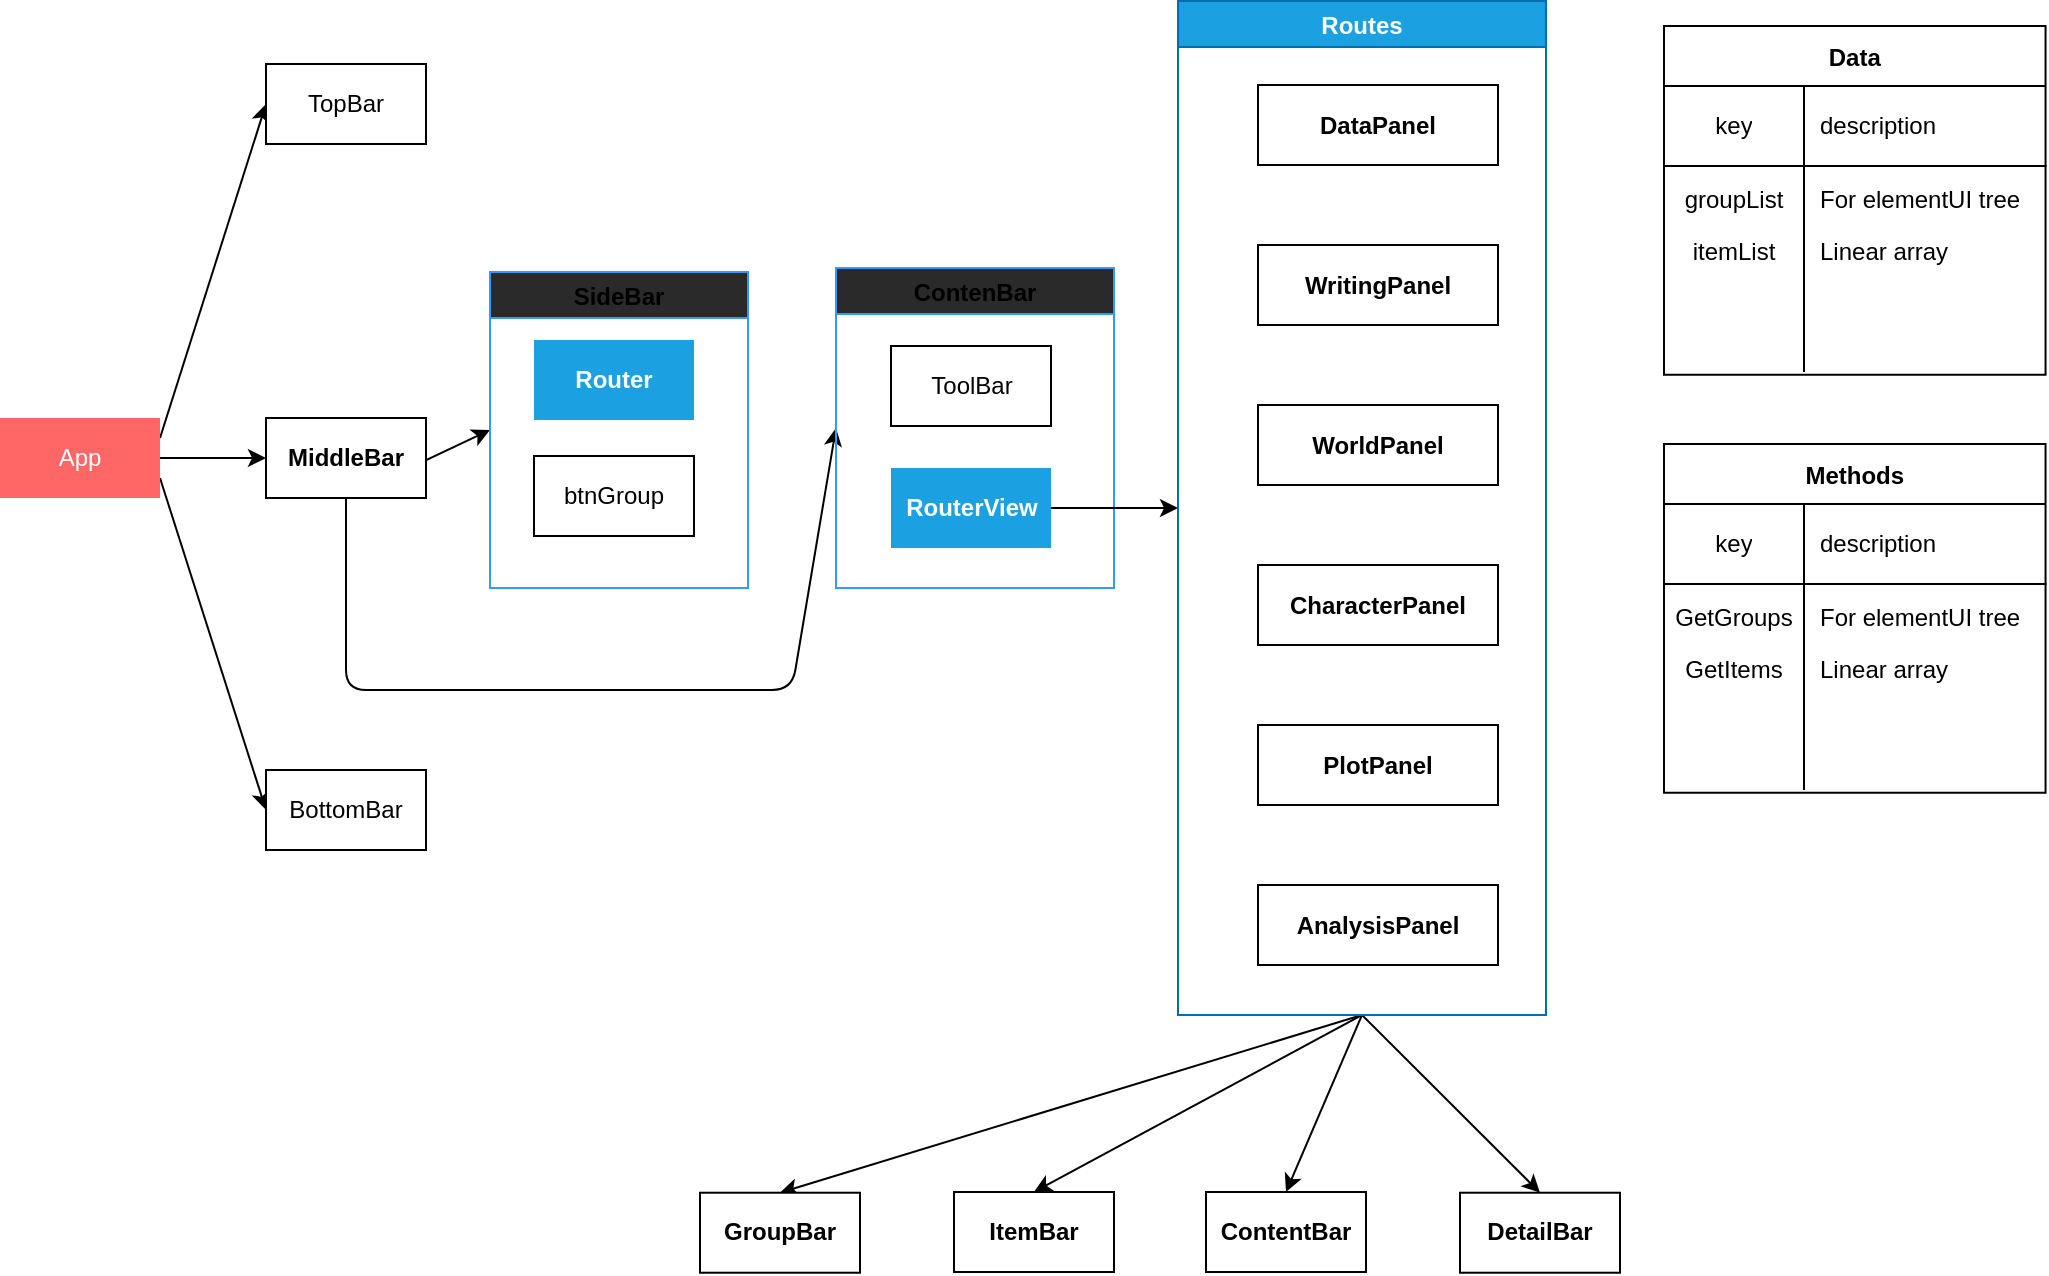 <mxfile>
    <diagram id="DTTXEC2OdMp8jyecfaCf" name="Main">
        <mxGraphModel dx="639" dy="727" grid="0" gridSize="10" guides="1" tooltips="1" connect="1" arrows="1" fold="1" page="1" pageScale="1" pageWidth="827" pageHeight="1169" math="0" shadow="0">
            <root>
                <mxCell id="0"/>
                <mxCell id="1" parent="0"/>
                <mxCell id="10" style="edgeStyle=none;html=1;exitX=1;exitY=0.5;exitDx=0;exitDy=0;" edge="1" parent="1" source="2" target="4">
                    <mxGeometry relative="1" as="geometry"/>
                </mxCell>
                <mxCell id="11" style="edgeStyle=none;html=1;exitX=1;exitY=0.25;exitDx=0;exitDy=0;entryX=0;entryY=0.5;entryDx=0;entryDy=0;" edge="1" parent="1" source="2" target="3">
                    <mxGeometry relative="1" as="geometry"/>
                </mxCell>
                <mxCell id="12" style="edgeStyle=none;html=1;exitX=1;exitY=0.75;exitDx=0;exitDy=0;entryX=0;entryY=0.5;entryDx=0;entryDy=0;" edge="1" parent="1" source="2" target="5">
                    <mxGeometry relative="1" as="geometry"/>
                </mxCell>
                <mxCell id="2" value="App" style="rounded=0;whiteSpace=wrap;html=1;fillColor=#FF6666;strokeColor=none;fontColor=#ffffff;" vertex="1" parent="1">
                    <mxGeometry x="20" y="296" width="80" height="40" as="geometry"/>
                </mxCell>
                <mxCell id="3" value="TopBar" style="rounded=0;whiteSpace=wrap;html=1;" vertex="1" parent="1">
                    <mxGeometry x="153" y="119" width="80" height="40" as="geometry"/>
                </mxCell>
                <mxCell id="13" style="edgeStyle=none;html=1;exitX=0.5;exitY=1;exitDx=0;exitDy=0;entryX=0;entryY=0.5;entryDx=0;entryDy=0;" edge="1" parent="1" source="4" target="83">
                    <mxGeometry relative="1" as="geometry">
                        <mxPoint x="260" y="292" as="targetPoint"/>
                    </mxGeometry>
                </mxCell>
                <mxCell id="14" style="edgeStyle=none;html=1;exitX=0.5;exitY=1;exitDx=0;exitDy=0;entryX=0;entryY=0.5;entryDx=0;entryDy=0;" edge="1" parent="1" source="4" target="82">
                    <mxGeometry relative="1" as="geometry">
                        <mxPoint x="320" y="331" as="targetPoint"/>
                        <Array as="points">
                            <mxPoint x="193" y="432"/>
                            <mxPoint x="416" y="432"/>
                        </Array>
                    </mxGeometry>
                </mxCell>
                <mxCell id="4" value="MiddleBar" style="rounded=0;whiteSpace=wrap;html=1;fontStyle=1" vertex="1" parent="1">
                    <mxGeometry x="153" y="296" width="80" height="40" as="geometry"/>
                </mxCell>
                <mxCell id="5" value="BottomBar" style="rounded=0;whiteSpace=wrap;html=1;" vertex="1" parent="1">
                    <mxGeometry x="153" y="472" width="80" height="40" as="geometry"/>
                </mxCell>
                <mxCell id="34" value="Data" style="shape=table;startSize=30;container=1;collapsible=0;childLayout=tableLayout;fixedRows=1;rowLines=0;fontStyle=1;align=center;pointerEvents=1;" vertex="1" parent="1">
                    <mxGeometry x="852" y="100" width="190.773" height="174.364" as="geometry"/>
                </mxCell>
                <mxCell id="35" value="" style="shape=partialRectangle;html=1;whiteSpace=wrap;collapsible=0;dropTarget=0;pointerEvents=1;fillColor=none;top=0;left=0;bottom=1;right=0;points=[[0,0.5],[1,0.5]];portConstraint=eastwest;" vertex="1" parent="34">
                    <mxGeometry y="30" width="190.773" height="40" as="geometry"/>
                </mxCell>
                <mxCell id="36" value="key" style="shape=partialRectangle;html=1;whiteSpace=wrap;connectable=0;fillColor=none;top=0;left=0;bottom=0;right=0;overflow=hidden;pointerEvents=1;" vertex="1" parent="35">
                    <mxGeometry width="70" height="40" as="geometry">
                        <mxRectangle width="70" height="40" as="alternateBounds"/>
                    </mxGeometry>
                </mxCell>
                <mxCell id="37" value="description" style="shape=partialRectangle;html=1;whiteSpace=wrap;connectable=0;fillColor=none;top=0;left=0;bottom=0;right=0;align=left;spacingLeft=6;overflow=hidden;pointerEvents=1;" vertex="1" parent="35">
                    <mxGeometry x="70" width="121" height="40" as="geometry">
                        <mxRectangle width="121" height="40" as="alternateBounds"/>
                    </mxGeometry>
                </mxCell>
                <mxCell id="38" value="" style="shape=partialRectangle;html=1;whiteSpace=wrap;collapsible=0;dropTarget=0;pointerEvents=1;fillColor=none;top=0;left=0;bottom=0;right=0;points=[[0,0.5],[1,0.5]];portConstraint=eastwest;" vertex="1" parent="34">
                    <mxGeometry y="70" width="190.773" height="33" as="geometry"/>
                </mxCell>
                <mxCell id="39" value="groupList" style="shape=partialRectangle;html=1;whiteSpace=wrap;connectable=0;fillColor=none;top=0;left=0;bottom=0;right=0;overflow=hidden;pointerEvents=1;" vertex="1" parent="38">
                    <mxGeometry width="70" height="33" as="geometry">
                        <mxRectangle width="70" height="33" as="alternateBounds"/>
                    </mxGeometry>
                </mxCell>
                <mxCell id="40" value="For elementUI&amp;nbsp;tree" style="shape=partialRectangle;html=1;whiteSpace=wrap;connectable=0;fillColor=none;top=0;left=0;bottom=0;right=0;align=left;spacingLeft=6;overflow=hidden;pointerEvents=1;" vertex="1" parent="38">
                    <mxGeometry x="70" width="121" height="33" as="geometry">
                        <mxRectangle width="121" height="33" as="alternateBounds"/>
                    </mxGeometry>
                </mxCell>
                <mxCell id="41" value="" style="shape=partialRectangle;html=1;whiteSpace=wrap;collapsible=0;dropTarget=0;pointerEvents=1;fillColor=none;top=0;left=0;bottom=0;right=0;points=[[0,0.5],[1,0.5]];portConstraint=eastwest;" vertex="1" parent="34">
                    <mxGeometry y="103" width="190.773" height="20" as="geometry"/>
                </mxCell>
                <mxCell id="42" value="itemList" style="shape=partialRectangle;html=1;whiteSpace=wrap;connectable=0;fillColor=none;top=0;left=0;bottom=0;right=0;overflow=hidden;pointerEvents=1;" vertex="1" parent="41">
                    <mxGeometry width="70" height="20" as="geometry">
                        <mxRectangle width="70" height="20" as="alternateBounds"/>
                    </mxGeometry>
                </mxCell>
                <mxCell id="43" value="Linear array" style="shape=partialRectangle;html=1;whiteSpace=wrap;connectable=0;fillColor=none;top=0;left=0;bottom=0;right=0;align=left;spacingLeft=6;overflow=hidden;pointerEvents=1;" vertex="1" parent="41">
                    <mxGeometry x="70" width="121" height="20" as="geometry">
                        <mxRectangle width="121" height="20" as="alternateBounds"/>
                    </mxGeometry>
                </mxCell>
                <mxCell id="48" style="shape=partialRectangle;html=1;whiteSpace=wrap;collapsible=0;dropTarget=0;pointerEvents=1;fillColor=none;top=0;left=0;bottom=0;right=0;points=[[0,0.5],[1,0.5]];portConstraint=eastwest;" vertex="1" parent="34">
                    <mxGeometry y="123" width="190.773" height="50" as="geometry"/>
                </mxCell>
                <mxCell id="49" style="shape=partialRectangle;html=1;whiteSpace=wrap;connectable=0;fillColor=none;top=0;left=0;bottom=0;right=0;overflow=hidden;pointerEvents=1;" vertex="1" parent="48">
                    <mxGeometry width="70" height="50" as="geometry">
                        <mxRectangle width="70" height="50" as="alternateBounds"/>
                    </mxGeometry>
                </mxCell>
                <mxCell id="50" style="shape=partialRectangle;html=1;whiteSpace=wrap;connectable=0;fillColor=none;top=0;left=0;bottom=0;right=0;align=left;spacingLeft=6;overflow=hidden;pointerEvents=1;" vertex="1" parent="48">
                    <mxGeometry x="70" width="121" height="50" as="geometry">
                        <mxRectangle width="121" height="50" as="alternateBounds"/>
                    </mxGeometry>
                </mxCell>
                <mxCell id="60" style="edgeStyle=none;html=1;exitX=0.5;exitY=1;exitDx=0;exitDy=0;entryX=0.5;entryY=0;entryDx=0;entryDy=0;" edge="1" parent="1" source="52" target="53">
                    <mxGeometry relative="1" as="geometry"/>
                </mxCell>
                <mxCell id="61" style="edgeStyle=none;html=1;exitX=0.5;exitY=1;exitDx=0;exitDy=0;entryX=0.5;entryY=0;entryDx=0;entryDy=0;" edge="1" parent="1" source="52" target="54">
                    <mxGeometry relative="1" as="geometry"/>
                </mxCell>
                <mxCell id="62" style="edgeStyle=none;html=1;exitX=0.5;exitY=1;exitDx=0;exitDy=0;entryX=0.5;entryY=0;entryDx=0;entryDy=0;" edge="1" parent="1" source="52" target="56">
                    <mxGeometry relative="1" as="geometry"/>
                </mxCell>
                <mxCell id="63" style="edgeStyle=none;html=1;exitX=0.5;exitY=1;exitDx=0;exitDy=0;entryX=0.5;entryY=0;entryDx=0;entryDy=0;" edge="1" parent="1" source="52" target="58">
                    <mxGeometry relative="1" as="geometry"/>
                </mxCell>
                <mxCell id="52" value="Routes" style="swimlane;fillColor=#1ba1e2;fontColor=#ffffff;strokeColor=#006EAF;" vertex="1" parent="1">
                    <mxGeometry x="609" y="87.5" width="184" height="507" as="geometry"/>
                </mxCell>
                <mxCell id="16" value="DataPanel" style="rounded=0;whiteSpace=wrap;html=1;fontStyle=1" vertex="1" parent="52">
                    <mxGeometry x="40" y="42" width="120" height="40" as="geometry"/>
                </mxCell>
                <mxCell id="18" value="WritingPanel" style="rounded=0;whiteSpace=wrap;html=1;fontStyle=1" vertex="1" parent="52">
                    <mxGeometry x="40" y="122" width="120" height="40" as="geometry"/>
                </mxCell>
                <mxCell id="22" value="WorldPanel" style="rounded=0;whiteSpace=wrap;html=1;fontStyle=1" vertex="1" parent="52">
                    <mxGeometry x="40" y="202" width="120" height="40" as="geometry"/>
                </mxCell>
                <mxCell id="24" value="CharacterPanel" style="rounded=0;whiteSpace=wrap;html=1;fontStyle=1" vertex="1" parent="52">
                    <mxGeometry x="40" y="282" width="120" height="40" as="geometry"/>
                </mxCell>
                <mxCell id="26" value="PlotPanel" style="rounded=0;whiteSpace=wrap;html=1;fontStyle=1" vertex="1" parent="52">
                    <mxGeometry x="40" y="362" width="120" height="40" as="geometry"/>
                </mxCell>
                <mxCell id="28" value="AnalysisPanel" style="rounded=0;whiteSpace=wrap;html=1;fontStyle=1" vertex="1" parent="52">
                    <mxGeometry x="40" y="442" width="120" height="40" as="geometry"/>
                </mxCell>
                <mxCell id="53" value="GroupBar" style="rounded=0;whiteSpace=wrap;html=1;fontStyle=1" vertex="1" parent="1">
                    <mxGeometry x="370" y="683.36" width="80" height="40" as="geometry"/>
                </mxCell>
                <mxCell id="54" value="ItemBar" style="rounded=0;whiteSpace=wrap;html=1;fontStyle=1" vertex="1" parent="1">
                    <mxGeometry x="497" y="683" width="80" height="40" as="geometry"/>
                </mxCell>
                <mxCell id="56" value="ContentBar" style="rounded=0;whiteSpace=wrap;html=1;fontStyle=1" vertex="1" parent="1">
                    <mxGeometry x="623" y="683" width="80" height="40" as="geometry"/>
                </mxCell>
                <mxCell id="58" value="DetailBar" style="rounded=0;whiteSpace=wrap;html=1;fontStyle=1" vertex="1" parent="1">
                    <mxGeometry x="750" y="683.36" width="80" height="40" as="geometry"/>
                </mxCell>
                <mxCell id="64" value="Methods" style="shape=table;startSize=30;container=1;collapsible=0;childLayout=tableLayout;fixedRows=1;rowLines=0;fontStyle=1;align=center;pointerEvents=1;" vertex="1" parent="1">
                    <mxGeometry x="852" y="309" width="190.773" height="174.364" as="geometry"/>
                </mxCell>
                <mxCell id="65" value="" style="shape=partialRectangle;html=1;whiteSpace=wrap;collapsible=0;dropTarget=0;pointerEvents=1;fillColor=none;top=0;left=0;bottom=1;right=0;points=[[0,0.5],[1,0.5]];portConstraint=eastwest;" vertex="1" parent="64">
                    <mxGeometry y="30" width="190.773" height="40" as="geometry"/>
                </mxCell>
                <mxCell id="66" value="key" style="shape=partialRectangle;html=1;whiteSpace=wrap;connectable=0;fillColor=none;top=0;left=0;bottom=0;right=0;overflow=hidden;pointerEvents=1;" vertex="1" parent="65">
                    <mxGeometry width="70" height="40" as="geometry">
                        <mxRectangle width="70" height="40" as="alternateBounds"/>
                    </mxGeometry>
                </mxCell>
                <mxCell id="67" value="description" style="shape=partialRectangle;html=1;whiteSpace=wrap;connectable=0;fillColor=none;top=0;left=0;bottom=0;right=0;align=left;spacingLeft=6;overflow=hidden;pointerEvents=1;" vertex="1" parent="65">
                    <mxGeometry x="70" width="121" height="40" as="geometry">
                        <mxRectangle width="121" height="40" as="alternateBounds"/>
                    </mxGeometry>
                </mxCell>
                <mxCell id="68" value="" style="shape=partialRectangle;html=1;whiteSpace=wrap;collapsible=0;dropTarget=0;pointerEvents=1;fillColor=none;top=0;left=0;bottom=0;right=0;points=[[0,0.5],[1,0.5]];portConstraint=eastwest;" vertex="1" parent="64">
                    <mxGeometry y="70" width="190.773" height="33" as="geometry"/>
                </mxCell>
                <mxCell id="69" value="GetGroups" style="shape=partialRectangle;html=1;whiteSpace=wrap;connectable=0;fillColor=none;top=0;left=0;bottom=0;right=0;overflow=hidden;pointerEvents=1;" vertex="1" parent="68">
                    <mxGeometry width="70" height="33" as="geometry">
                        <mxRectangle width="70" height="33" as="alternateBounds"/>
                    </mxGeometry>
                </mxCell>
                <mxCell id="70" value="For elementUI&amp;nbsp;tree" style="shape=partialRectangle;html=1;whiteSpace=wrap;connectable=0;fillColor=none;top=0;left=0;bottom=0;right=0;align=left;spacingLeft=6;overflow=hidden;pointerEvents=1;" vertex="1" parent="68">
                    <mxGeometry x="70" width="121" height="33" as="geometry">
                        <mxRectangle width="121" height="33" as="alternateBounds"/>
                    </mxGeometry>
                </mxCell>
                <mxCell id="71" value="" style="shape=partialRectangle;html=1;whiteSpace=wrap;collapsible=0;dropTarget=0;pointerEvents=1;fillColor=none;top=0;left=0;bottom=0;right=0;points=[[0,0.5],[1,0.5]];portConstraint=eastwest;" vertex="1" parent="64">
                    <mxGeometry y="103" width="190.773" height="20" as="geometry"/>
                </mxCell>
                <mxCell id="72" value="GetItems" style="shape=partialRectangle;html=1;whiteSpace=wrap;connectable=0;fillColor=none;top=0;left=0;bottom=0;right=0;overflow=hidden;pointerEvents=1;" vertex="1" parent="71">
                    <mxGeometry width="70" height="20" as="geometry">
                        <mxRectangle width="70" height="20" as="alternateBounds"/>
                    </mxGeometry>
                </mxCell>
                <mxCell id="73" value="Linear array" style="shape=partialRectangle;html=1;whiteSpace=wrap;connectable=0;fillColor=none;top=0;left=0;bottom=0;right=0;align=left;spacingLeft=6;overflow=hidden;pointerEvents=1;" vertex="1" parent="71">
                    <mxGeometry x="70" width="121" height="20" as="geometry">
                        <mxRectangle width="121" height="20" as="alternateBounds"/>
                    </mxGeometry>
                </mxCell>
                <mxCell id="74" style="shape=partialRectangle;html=1;whiteSpace=wrap;collapsible=0;dropTarget=0;pointerEvents=1;fillColor=none;top=0;left=0;bottom=0;right=0;points=[[0,0.5],[1,0.5]];portConstraint=eastwest;" vertex="1" parent="64">
                    <mxGeometry y="123" width="190.773" height="50" as="geometry"/>
                </mxCell>
                <mxCell id="75" style="shape=partialRectangle;html=1;whiteSpace=wrap;connectable=0;fillColor=none;top=0;left=0;bottom=0;right=0;overflow=hidden;pointerEvents=1;" vertex="1" parent="74">
                    <mxGeometry width="70" height="50" as="geometry">
                        <mxRectangle width="70" height="50" as="alternateBounds"/>
                    </mxGeometry>
                </mxCell>
                <mxCell id="76" style="shape=partialRectangle;html=1;whiteSpace=wrap;connectable=0;fillColor=none;top=0;left=0;bottom=0;right=0;align=left;spacingLeft=6;overflow=hidden;pointerEvents=1;" vertex="1" parent="74">
                    <mxGeometry x="70" width="121" height="50" as="geometry">
                        <mxRectangle width="121" height="50" as="alternateBounds"/>
                    </mxGeometry>
                </mxCell>
                <mxCell id="82" value="ContenBar" style="swimlane;strokeColor=#3399FF;fillColor=#2A2A2A;" vertex="1" parent="1">
                    <mxGeometry x="438" y="221" width="139" height="160" as="geometry">
                        <mxRectangle x="345" y="278" width="129" height="23" as="alternateBounds"/>
                    </mxGeometry>
                </mxCell>
                <mxCell id="81" value="ToolBar" style="rounded=0;whiteSpace=wrap;html=1;" vertex="1" parent="82">
                    <mxGeometry x="27.5" y="39" width="80" height="40" as="geometry"/>
                </mxCell>
                <mxCell id="7" value="RouterView" style="rounded=0;whiteSpace=wrap;html=1;fontStyle=1;strokeColor=none;fillColor=#1ba1e2;fontColor=#ffffff;" vertex="1" parent="82">
                    <mxGeometry x="27.5" y="100" width="80" height="40" as="geometry"/>
                </mxCell>
                <mxCell id="83" value="SideBar" style="swimlane;strokeColor=#3399FF;fillColor=#2A2A2A;" vertex="1" parent="1">
                    <mxGeometry x="265" y="223" width="129" height="158" as="geometry"/>
                </mxCell>
                <mxCell id="6" value="Router" style="rounded=0;whiteSpace=wrap;html=1;fontStyle=1;fillColor=#1ba1e2;strokeColor=none;fontColor=#ffffff;" vertex="1" parent="83">
                    <mxGeometry x="22" y="34" width="80" height="40" as="geometry"/>
                </mxCell>
                <mxCell id="84" value="btnGroup" style="rounded=0;whiteSpace=wrap;html=1;" vertex="1" parent="83">
                    <mxGeometry x="22" y="92" width="80" height="40" as="geometry"/>
                </mxCell>
                <mxCell id="85" style="edgeStyle=none;html=1;exitX=1;exitY=0.5;exitDx=0;exitDy=0;entryX=0;entryY=0.5;entryDx=0;entryDy=0;" edge="1" parent="1" source="7" target="52">
                    <mxGeometry relative="1" as="geometry"/>
                </mxCell>
            </root>
        </mxGraphModel>
    </diagram>
</mxfile>